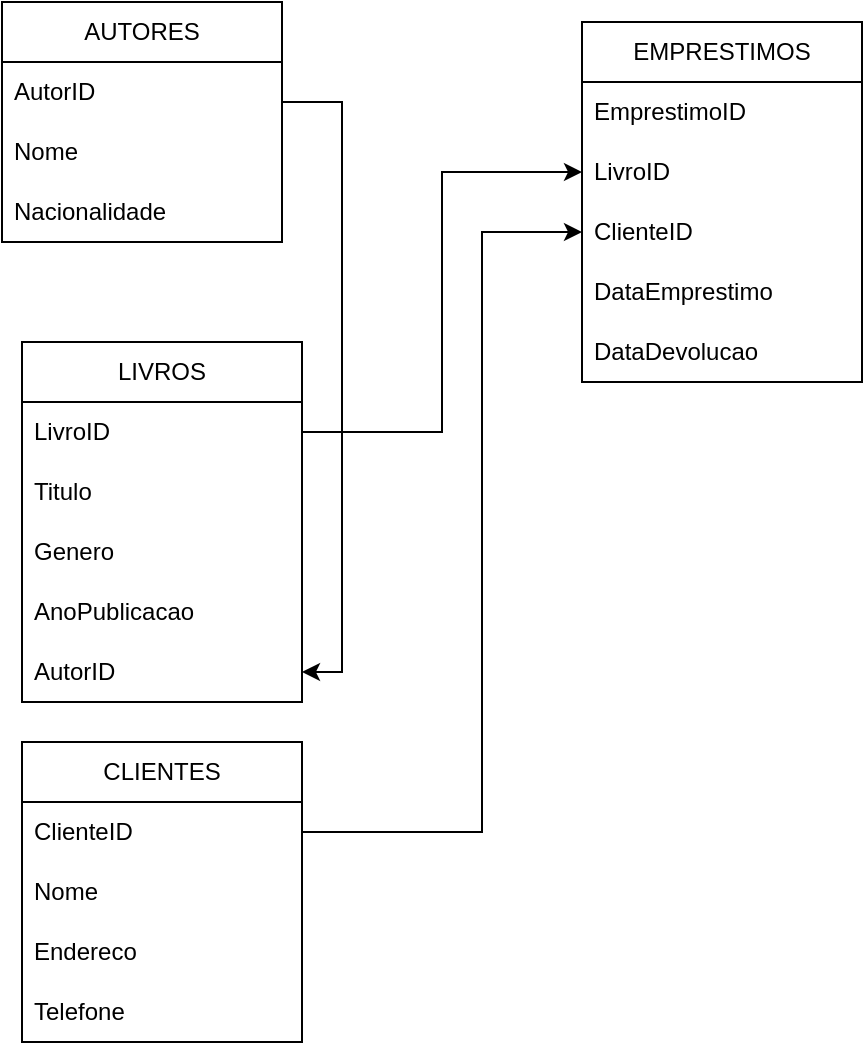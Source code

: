 <mxfile version="24.6.4" type="device">
  <diagram name="Página-1" id="LR2zUPFST1QfgXJogwq7">
    <mxGraphModel dx="1466" dy="525" grid="1" gridSize="10" guides="1" tooltips="1" connect="1" arrows="1" fold="1" page="1" pageScale="1" pageWidth="827" pageHeight="1169" math="0" shadow="0">
      <root>
        <mxCell id="0" />
        <mxCell id="1" parent="0" />
        <mxCell id="2Z_uhtEoR2c-zmvstVNo-1" value="AUTORES" style="swimlane;fontStyle=0;childLayout=stackLayout;horizontal=1;startSize=30;horizontalStack=0;resizeParent=1;resizeParentMax=0;resizeLast=0;collapsible=1;marginBottom=0;whiteSpace=wrap;html=1;" vertex="1" parent="1">
          <mxGeometry x="40" y="40" width="140" height="120" as="geometry" />
        </mxCell>
        <mxCell id="2Z_uhtEoR2c-zmvstVNo-2" value="AutorID" style="text;strokeColor=none;fillColor=none;align=left;verticalAlign=middle;spacingLeft=4;spacingRight=4;overflow=hidden;points=[[0,0.5],[1,0.5]];portConstraint=eastwest;rotatable=0;whiteSpace=wrap;html=1;" vertex="1" parent="2Z_uhtEoR2c-zmvstVNo-1">
          <mxGeometry y="30" width="140" height="30" as="geometry" />
        </mxCell>
        <mxCell id="2Z_uhtEoR2c-zmvstVNo-3" value="Nome" style="text;strokeColor=none;fillColor=none;align=left;verticalAlign=middle;spacingLeft=4;spacingRight=4;overflow=hidden;points=[[0,0.5],[1,0.5]];portConstraint=eastwest;rotatable=0;whiteSpace=wrap;html=1;" vertex="1" parent="2Z_uhtEoR2c-zmvstVNo-1">
          <mxGeometry y="60" width="140" height="30" as="geometry" />
        </mxCell>
        <mxCell id="2Z_uhtEoR2c-zmvstVNo-4" value="Nacionalidade" style="text;strokeColor=none;fillColor=none;align=left;verticalAlign=middle;spacingLeft=4;spacingRight=4;overflow=hidden;points=[[0,0.5],[1,0.5]];portConstraint=eastwest;rotatable=0;whiteSpace=wrap;html=1;" vertex="1" parent="2Z_uhtEoR2c-zmvstVNo-1">
          <mxGeometry y="90" width="140" height="30" as="geometry" />
        </mxCell>
        <mxCell id="2Z_uhtEoR2c-zmvstVNo-5" value="LIVROS" style="swimlane;fontStyle=0;childLayout=stackLayout;horizontal=1;startSize=30;horizontalStack=0;resizeParent=1;resizeParentMax=0;resizeLast=0;collapsible=1;marginBottom=0;whiteSpace=wrap;html=1;" vertex="1" parent="1">
          <mxGeometry x="50" y="210" width="140" height="180" as="geometry" />
        </mxCell>
        <mxCell id="2Z_uhtEoR2c-zmvstVNo-6" value="LivroID" style="text;strokeColor=none;fillColor=none;align=left;verticalAlign=middle;spacingLeft=4;spacingRight=4;overflow=hidden;points=[[0,0.5],[1,0.5]];portConstraint=eastwest;rotatable=0;whiteSpace=wrap;html=1;" vertex="1" parent="2Z_uhtEoR2c-zmvstVNo-5">
          <mxGeometry y="30" width="140" height="30" as="geometry" />
        </mxCell>
        <mxCell id="2Z_uhtEoR2c-zmvstVNo-7" value="Titulo" style="text;strokeColor=none;fillColor=none;align=left;verticalAlign=middle;spacingLeft=4;spacingRight=4;overflow=hidden;points=[[0,0.5],[1,0.5]];portConstraint=eastwest;rotatable=0;whiteSpace=wrap;html=1;" vertex="1" parent="2Z_uhtEoR2c-zmvstVNo-5">
          <mxGeometry y="60" width="140" height="30" as="geometry" />
        </mxCell>
        <mxCell id="2Z_uhtEoR2c-zmvstVNo-8" value="Genero" style="text;strokeColor=none;fillColor=none;align=left;verticalAlign=middle;spacingLeft=4;spacingRight=4;overflow=hidden;points=[[0,0.5],[1,0.5]];portConstraint=eastwest;rotatable=0;whiteSpace=wrap;html=1;" vertex="1" parent="2Z_uhtEoR2c-zmvstVNo-5">
          <mxGeometry y="90" width="140" height="30" as="geometry" />
        </mxCell>
        <mxCell id="2Z_uhtEoR2c-zmvstVNo-9" value="AnoPublicacao" style="text;strokeColor=none;fillColor=none;align=left;verticalAlign=middle;spacingLeft=4;spacingRight=4;overflow=hidden;points=[[0,0.5],[1,0.5]];portConstraint=eastwest;rotatable=0;whiteSpace=wrap;html=1;" vertex="1" parent="2Z_uhtEoR2c-zmvstVNo-5">
          <mxGeometry y="120" width="140" height="30" as="geometry" />
        </mxCell>
        <mxCell id="2Z_uhtEoR2c-zmvstVNo-10" value="AutorID" style="text;strokeColor=none;fillColor=none;align=left;verticalAlign=middle;spacingLeft=4;spacingRight=4;overflow=hidden;points=[[0,0.5],[1,0.5]];portConstraint=eastwest;rotatable=0;whiteSpace=wrap;html=1;" vertex="1" parent="2Z_uhtEoR2c-zmvstVNo-5">
          <mxGeometry y="150" width="140" height="30" as="geometry" />
        </mxCell>
        <mxCell id="2Z_uhtEoR2c-zmvstVNo-14" style="edgeStyle=orthogonalEdgeStyle;rounded=0;orthogonalLoop=1;jettySize=auto;html=1;exitX=1;exitY=0.5;exitDx=0;exitDy=0;entryX=1;entryY=0.5;entryDx=0;entryDy=0;" edge="1" parent="1" source="2Z_uhtEoR2c-zmvstVNo-2" target="2Z_uhtEoR2c-zmvstVNo-10">
          <mxGeometry relative="1" as="geometry">
            <Array as="points">
              <mxPoint x="180" y="90" />
              <mxPoint x="210" y="90" />
              <mxPoint x="210" y="375" />
            </Array>
          </mxGeometry>
        </mxCell>
        <mxCell id="2Z_uhtEoR2c-zmvstVNo-15" value="CLIENTES" style="swimlane;fontStyle=0;childLayout=stackLayout;horizontal=1;startSize=30;horizontalStack=0;resizeParent=1;resizeParentMax=0;resizeLast=0;collapsible=1;marginBottom=0;whiteSpace=wrap;html=1;" vertex="1" parent="1">
          <mxGeometry x="50" y="410" width="140" height="150" as="geometry" />
        </mxCell>
        <mxCell id="2Z_uhtEoR2c-zmvstVNo-16" value="ClienteID" style="text;strokeColor=none;fillColor=none;align=left;verticalAlign=middle;spacingLeft=4;spacingRight=4;overflow=hidden;points=[[0,0.5],[1,0.5]];portConstraint=eastwest;rotatable=0;whiteSpace=wrap;html=1;" vertex="1" parent="2Z_uhtEoR2c-zmvstVNo-15">
          <mxGeometry y="30" width="140" height="30" as="geometry" />
        </mxCell>
        <mxCell id="2Z_uhtEoR2c-zmvstVNo-17" value="Nome" style="text;strokeColor=none;fillColor=none;align=left;verticalAlign=middle;spacingLeft=4;spacingRight=4;overflow=hidden;points=[[0,0.5],[1,0.5]];portConstraint=eastwest;rotatable=0;whiteSpace=wrap;html=1;" vertex="1" parent="2Z_uhtEoR2c-zmvstVNo-15">
          <mxGeometry y="60" width="140" height="30" as="geometry" />
        </mxCell>
        <mxCell id="2Z_uhtEoR2c-zmvstVNo-18" value="Endereco" style="text;strokeColor=none;fillColor=none;align=left;verticalAlign=middle;spacingLeft=4;spacingRight=4;overflow=hidden;points=[[0,0.5],[1,0.5]];portConstraint=eastwest;rotatable=0;whiteSpace=wrap;html=1;" vertex="1" parent="2Z_uhtEoR2c-zmvstVNo-15">
          <mxGeometry y="90" width="140" height="30" as="geometry" />
        </mxCell>
        <mxCell id="2Z_uhtEoR2c-zmvstVNo-28" value="Telefone" style="text;strokeColor=none;fillColor=none;align=left;verticalAlign=middle;spacingLeft=4;spacingRight=4;overflow=hidden;points=[[0,0.5],[1,0.5]];portConstraint=eastwest;rotatable=0;whiteSpace=wrap;html=1;" vertex="1" parent="2Z_uhtEoR2c-zmvstVNo-15">
          <mxGeometry y="120" width="140" height="30" as="geometry" />
        </mxCell>
        <mxCell id="2Z_uhtEoR2c-zmvstVNo-19" value="EMPRESTIMOS" style="swimlane;fontStyle=0;childLayout=stackLayout;horizontal=1;startSize=30;horizontalStack=0;resizeParent=1;resizeParentMax=0;resizeLast=0;collapsible=1;marginBottom=0;whiteSpace=wrap;html=1;" vertex="1" parent="1">
          <mxGeometry x="330" y="50" width="140" height="180" as="geometry" />
        </mxCell>
        <mxCell id="2Z_uhtEoR2c-zmvstVNo-20" value="EmprestimoID" style="text;strokeColor=none;fillColor=none;align=left;verticalAlign=middle;spacingLeft=4;spacingRight=4;overflow=hidden;points=[[0,0.5],[1,0.5]];portConstraint=eastwest;rotatable=0;whiteSpace=wrap;html=1;" vertex="1" parent="2Z_uhtEoR2c-zmvstVNo-19">
          <mxGeometry y="30" width="140" height="30" as="geometry" />
        </mxCell>
        <mxCell id="2Z_uhtEoR2c-zmvstVNo-21" value="LivroID" style="text;strokeColor=none;fillColor=none;align=left;verticalAlign=middle;spacingLeft=4;spacingRight=4;overflow=hidden;points=[[0,0.5],[1,0.5]];portConstraint=eastwest;rotatable=0;whiteSpace=wrap;html=1;" vertex="1" parent="2Z_uhtEoR2c-zmvstVNo-19">
          <mxGeometry y="60" width="140" height="30" as="geometry" />
        </mxCell>
        <mxCell id="2Z_uhtEoR2c-zmvstVNo-22" value="ClienteID" style="text;strokeColor=none;fillColor=none;align=left;verticalAlign=middle;spacingLeft=4;spacingRight=4;overflow=hidden;points=[[0,0.5],[1,0.5]];portConstraint=eastwest;rotatable=0;whiteSpace=wrap;html=1;" vertex="1" parent="2Z_uhtEoR2c-zmvstVNo-19">
          <mxGeometry y="90" width="140" height="30" as="geometry" />
        </mxCell>
        <mxCell id="2Z_uhtEoR2c-zmvstVNo-23" value="DataEmprestimo" style="text;strokeColor=none;fillColor=none;align=left;verticalAlign=middle;spacingLeft=4;spacingRight=4;overflow=hidden;points=[[0,0.5],[1,0.5]];portConstraint=eastwest;rotatable=0;whiteSpace=wrap;html=1;" vertex="1" parent="2Z_uhtEoR2c-zmvstVNo-19">
          <mxGeometry y="120" width="140" height="30" as="geometry" />
        </mxCell>
        <mxCell id="2Z_uhtEoR2c-zmvstVNo-24" value="DataDevolucao" style="text;strokeColor=none;fillColor=none;align=left;verticalAlign=middle;spacingLeft=4;spacingRight=4;overflow=hidden;points=[[0,0.5],[1,0.5]];portConstraint=eastwest;rotatable=0;whiteSpace=wrap;html=1;" vertex="1" parent="2Z_uhtEoR2c-zmvstVNo-19">
          <mxGeometry y="150" width="140" height="30" as="geometry" />
        </mxCell>
        <mxCell id="2Z_uhtEoR2c-zmvstVNo-29" style="edgeStyle=orthogonalEdgeStyle;rounded=0;orthogonalLoop=1;jettySize=auto;html=1;exitX=1;exitY=0.5;exitDx=0;exitDy=0;entryX=0;entryY=0.5;entryDx=0;entryDy=0;" edge="1" parent="1" source="2Z_uhtEoR2c-zmvstVNo-6" target="2Z_uhtEoR2c-zmvstVNo-21">
          <mxGeometry relative="1" as="geometry" />
        </mxCell>
        <mxCell id="2Z_uhtEoR2c-zmvstVNo-31" style="edgeStyle=orthogonalEdgeStyle;rounded=0;orthogonalLoop=1;jettySize=auto;html=1;exitX=1;exitY=0.5;exitDx=0;exitDy=0;entryX=0;entryY=0.5;entryDx=0;entryDy=0;" edge="1" parent="1" source="2Z_uhtEoR2c-zmvstVNo-16" target="2Z_uhtEoR2c-zmvstVNo-22">
          <mxGeometry relative="1" as="geometry">
            <Array as="points">
              <mxPoint x="280" y="455" />
              <mxPoint x="280" y="155" />
            </Array>
          </mxGeometry>
        </mxCell>
      </root>
    </mxGraphModel>
  </diagram>
</mxfile>
